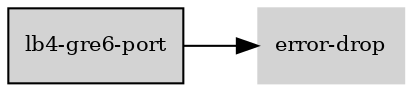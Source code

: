 digraph "lb4_gre6_port_subgraph" {
  rankdir=LR;
  node [shape=box, style=filled, fontsize=10, color=lightgray, fontcolor=black, fillcolor=lightgray];
  "lb4-gre6-port" [color=black, fontcolor=black, fillcolor=lightgray];
  edge [fontsize=8];
  "lb4-gre6-port" -> "error-drop";
}
